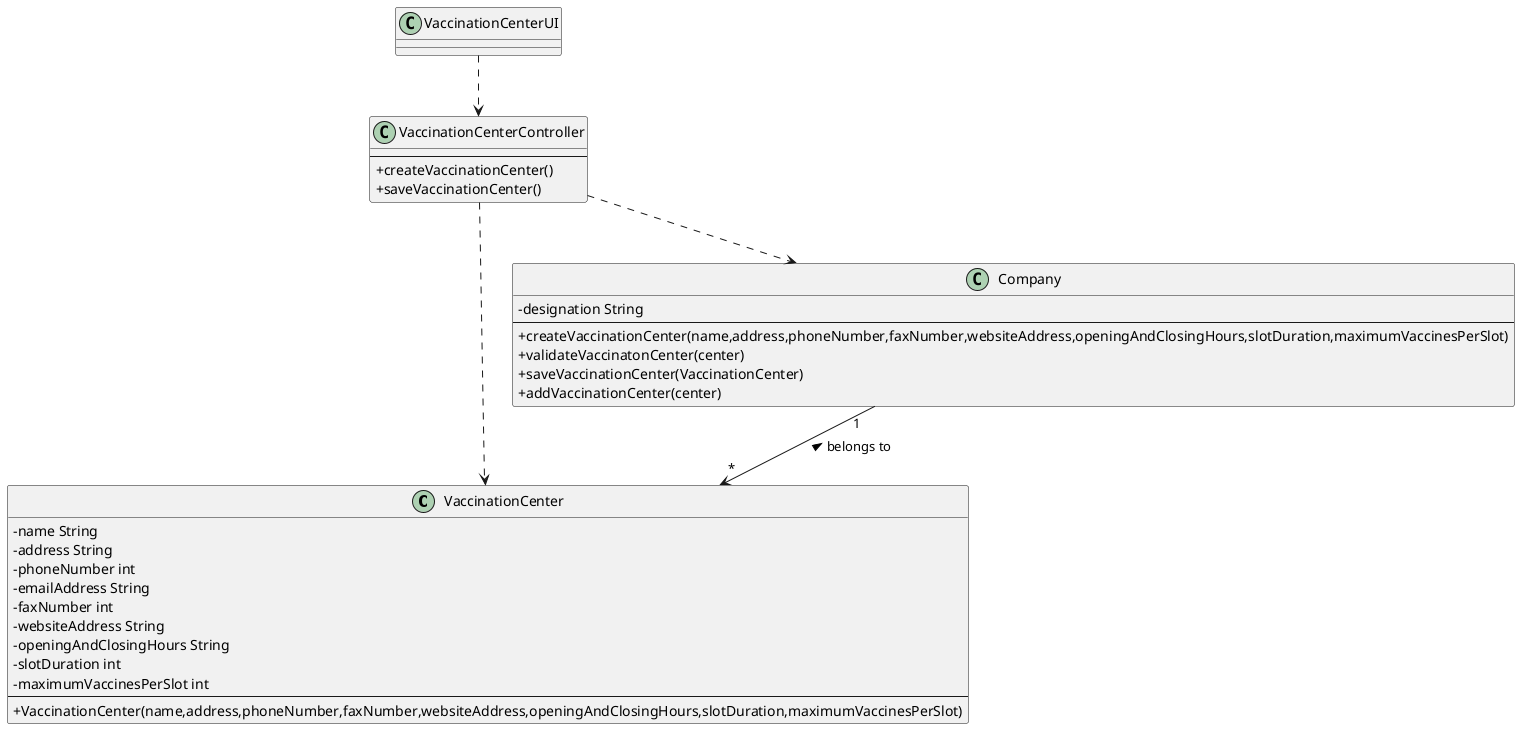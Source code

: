 @startuml US09_CD
skinparam classAttributeIconSize 0

class VaccinationCenter {
  - name String
  - address String
  - phoneNumber int
  - emailAddress String
  - faxNumber int
  - websiteAddress String
  - openingAndClosingHours String
  - slotDuration int
  - maximumVaccinesPerSlot int
  ---
 +VaccinationCenter(name,address,phoneNumber,faxNumber,websiteAddress,openingAndClosingHours,slotDuration,maximumVaccinesPerSlot)
}


class Company {
  -designation String
  ---
  +createVaccinationCenter(name,address,phoneNumber,faxNumber,websiteAddress,openingAndClosingHours,slotDuration,maximumVaccinesPerSlot)
  +validateVaccinatonCenter(center)
  +saveVaccinationCenter(VaccinationCenter)
  +addVaccinationCenter(center)
}

class VaccinationCenterController {
  ---
  +createVaccinationCenter()
  +saveVaccinationCenter()
}

class VaccinationCenterUI {}

VaccinationCenterUI ..> VaccinationCenterController
VaccinationCenterController ..> Company
Company "1" --> "*" VaccinationCenter : belongs to <
VaccinationCenterController ..> VaccinationCenter

@enduml